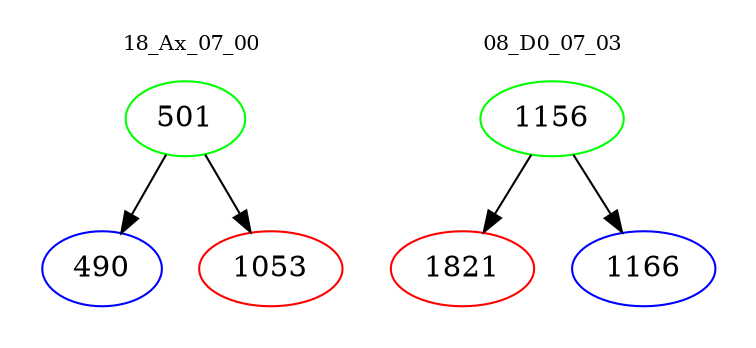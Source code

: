 digraph{
subgraph cluster_0 {
color = white
label = "18_Ax_07_00";
fontsize=10;
T0_501 [label="501", color="green"]
T0_501 -> T0_490 [color="black"]
T0_490 [label="490", color="blue"]
T0_501 -> T0_1053 [color="black"]
T0_1053 [label="1053", color="red"]
}
subgraph cluster_1 {
color = white
label = "08_D0_07_03";
fontsize=10;
T1_1156 [label="1156", color="green"]
T1_1156 -> T1_1821 [color="black"]
T1_1821 [label="1821", color="red"]
T1_1156 -> T1_1166 [color="black"]
T1_1166 [label="1166", color="blue"]
}
}
